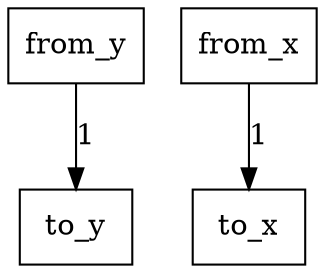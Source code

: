digraph {
    graph [rankdir=TB
          ,bgcolor=transparent];
    node [shape=box
         ,fillcolor=white
         ,style=filled];
    0 [label=<to_y>];
    1 [label=<to_x>];
    2 [label=<from_x>];
    3 [label=<from_y>];
    2 -> 1 [label=1];
    3 -> 0 [label=1];
}